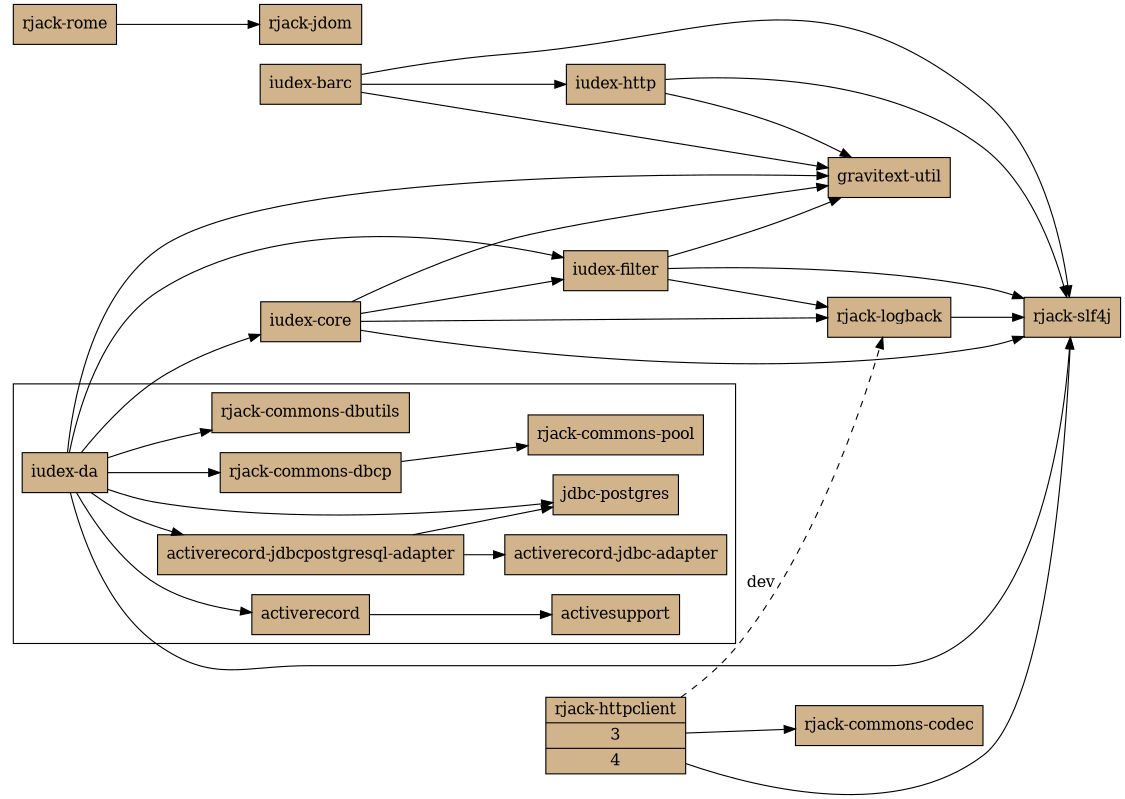 digraph "iudex-gems" {
  rankdir=LR
  size="7.5,10";
  node [shape=box, style=filled, fillcolor=tan ];

  "iudex-filter" -> "gravitext-util"
  "iudex-filter" -> "rjack-slf4j"
  "iudex-filter" -> "rjack-logback"

  "iudex-http" -> "gravitext-util"
  "iudex-http" -> "rjack-slf4j"

  "iudex-barc" -> "gravitext-util"
  "iudex-barc" -> "iudex-http"
  "iudex-barc" -> "rjack-slf4j"

  "iudex-core" -> "iudex-filter"
  "iudex-core" -> "gravitext-util"
  "iudex-core" -> "rjack-slf4j"
  "iudex-core" -> "rjack-logback"

  subgraph cluster_da {
    rankdir=RL
    rank=sink
    "iudex-da" -> "activerecord" -> "activesupport"
    "iudex-da" -> "jdbc-postgres"
    "iudex-da" -> "activerecord-jdbcpostgresql-adapter"
    "iudex-da" -> "rjack-commons-dbcp"
    "iudex-da" -> "rjack-commons-dbutils"

    "rjack-commons-dbcp" -> "rjack-commons-pool";

    "activerecord-jdbcpostgresql-adapter" -> "activerecord-jdbc-adapter"
    "activerecord-jdbcpostgresql-adapter" -> "jdbc-postgres"
  }

  "iudex-da" -> "rjack-slf4j"
  "iudex-da" -> "gravitext-util"
  "iudex-da" -> "iudex-filter"
  "iudex-da" -> "iudex-core"

  "rjack-rome" -> "rjack-jdom"

  "rjack-httpclient" [shape=record,label="rjack-httpclient|<3>3|<4>4"]
  "rjack-httpclient" -> "rjack-commons-codec";
  "rjack-httpclient" -> "rjack-logback" [ style=dashed, label="dev" ];
  "rjack-httpclient" -> "rjack-slf4j";

  "rjack-slf4j"   [ group=log ];
  "rjack-logback" [ group=log ];

  "rjack-logback" -> "rjack-slf4j";

  "rjack-commons-codec"   [ group=commons ];


#  subgraph d {
#    rank=same
#    "rjack-commons-dbcp"    [ group=commons ];
#    "rjack-commons-dbutils" [ group=commons ];
#  }

#  "rjack-commons-pool"    [ group=commons ];

}
